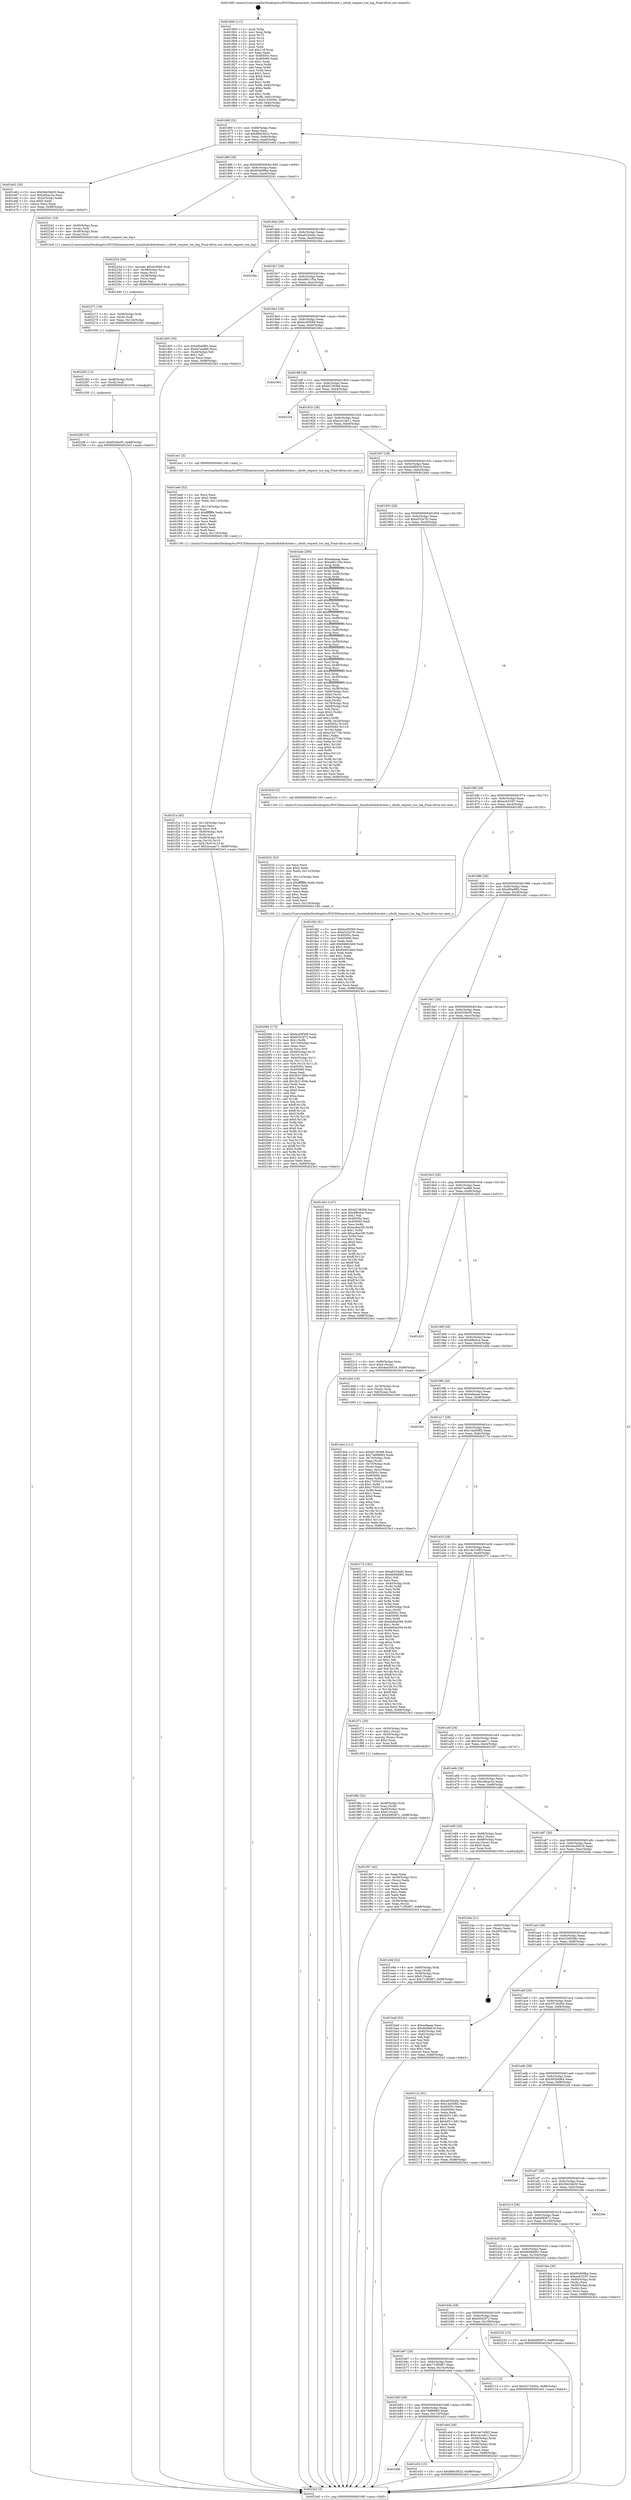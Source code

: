 digraph "0x401800" {
  label = "0x401800 (/mnt/c/Users/mathe/Desktop/tcc/POCII/binaries/extr_linuxfsnfsdnfs4state.c_nfsd4_request_too_big_Final-ollvm.out::main(0))"
  labelloc = "t"
  node[shape=record]

  Entry [label="",width=0.3,height=0.3,shape=circle,fillcolor=black,style=filled]
  "0x40186f" [label="{
     0x40186f [32]\l
     | [instrs]\l
     &nbsp;&nbsp;0x40186f \<+6\>: mov -0x88(%rbp),%eax\l
     &nbsp;&nbsp;0x401875 \<+2\>: mov %eax,%ecx\l
     &nbsp;&nbsp;0x401877 \<+6\>: sub $0x880c5623,%ecx\l
     &nbsp;&nbsp;0x40187d \<+6\>: mov %eax,-0x9c(%rbp)\l
     &nbsp;&nbsp;0x401883 \<+6\>: mov %ecx,-0xa0(%rbp)\l
     &nbsp;&nbsp;0x401889 \<+6\>: je 0000000000401e62 \<main+0x662\>\l
  }"]
  "0x401e62" [label="{
     0x401e62 [30]\l
     | [instrs]\l
     &nbsp;&nbsp;0x401e62 \<+5\>: mov $0x5bb34b50,%eax\l
     &nbsp;&nbsp;0x401e67 \<+5\>: mov $0x2efcec2a,%ecx\l
     &nbsp;&nbsp;0x401e6c \<+3\>: mov -0x2c(%rbp),%edx\l
     &nbsp;&nbsp;0x401e6f \<+3\>: cmp $0x0,%edx\l
     &nbsp;&nbsp;0x401e72 \<+3\>: cmove %ecx,%eax\l
     &nbsp;&nbsp;0x401e75 \<+6\>: mov %eax,-0x88(%rbp)\l
     &nbsp;&nbsp;0x401e7b \<+5\>: jmp 00000000004023e3 \<main+0xbe3\>\l
  }"]
  "0x40188f" [label="{
     0x40188f [28]\l
     | [instrs]\l
     &nbsp;&nbsp;0x40188f \<+5\>: jmp 0000000000401894 \<main+0x94\>\l
     &nbsp;&nbsp;0x401894 \<+6\>: mov -0x9c(%rbp),%eax\l
     &nbsp;&nbsp;0x40189a \<+5\>: sub $0x95409fbe,%eax\l
     &nbsp;&nbsp;0x40189f \<+6\>: mov %eax,-0xa4(%rbp)\l
     &nbsp;&nbsp;0x4018a5 \<+6\>: je 0000000000402241 \<main+0xa41\>\l
  }"]
  Exit [label="",width=0.3,height=0.3,shape=circle,fillcolor=black,style=filled,peripheries=2]
  "0x402241" [label="{
     0x402241 [19]\l
     | [instrs]\l
     &nbsp;&nbsp;0x402241 \<+4\>: mov -0x60(%rbp),%rax\l
     &nbsp;&nbsp;0x402245 \<+3\>: mov (%rax),%rdi\l
     &nbsp;&nbsp;0x402248 \<+4\>: mov -0x48(%rbp),%rax\l
     &nbsp;&nbsp;0x40224c \<+3\>: mov (%rax),%rsi\l
     &nbsp;&nbsp;0x40224f \<+5\>: call 00000000004015e0 \<nfsd4_request_too_big\>\l
     | [calls]\l
     &nbsp;&nbsp;0x4015e0 \{1\} (/mnt/c/Users/mathe/Desktop/tcc/POCII/binaries/extr_linuxfsnfsdnfs4state.c_nfsd4_request_too_big_Final-ollvm.out::nfsd4_request_too_big)\l
  }"]
  "0x4018ab" [label="{
     0x4018ab [28]\l
     | [instrs]\l
     &nbsp;&nbsp;0x4018ab \<+5\>: jmp 00000000004018b0 \<main+0xb0\>\l
     &nbsp;&nbsp;0x4018b0 \<+6\>: mov -0x9c(%rbp),%eax\l
     &nbsp;&nbsp;0x4018b6 \<+5\>: sub $0xa6254a0c,%eax\l
     &nbsp;&nbsp;0x4018bb \<+6\>: mov %eax,-0xa8(%rbp)\l
     &nbsp;&nbsp;0x4018c1 \<+6\>: je 00000000004023be \<main+0xbbe\>\l
  }"]
  "0x40228f" [label="{
     0x40228f [15]\l
     | [instrs]\l
     &nbsp;&nbsp;0x40228f \<+10\>: movl $0xf205bcf5,-0x88(%rbp)\l
     &nbsp;&nbsp;0x402299 \<+5\>: jmp 00000000004023e3 \<main+0xbe3\>\l
  }"]
  "0x4023be" [label="{
     0x4023be\l
  }", style=dashed]
  "0x4018c7" [label="{
     0x4018c7 [28]\l
     | [instrs]\l
     &nbsp;&nbsp;0x4018c7 \<+5\>: jmp 00000000004018cc \<main+0xcc\>\l
     &nbsp;&nbsp;0x4018cc \<+6\>: mov -0x9c(%rbp),%eax\l
     &nbsp;&nbsp;0x4018d2 \<+5\>: sub $0xa9611f5a,%eax\l
     &nbsp;&nbsp;0x4018d7 \<+6\>: mov %eax,-0xac(%rbp)\l
     &nbsp;&nbsp;0x4018dd \<+6\>: je 0000000000401d05 \<main+0x505\>\l
  }"]
  "0x402283" [label="{
     0x402283 [12]\l
     | [instrs]\l
     &nbsp;&nbsp;0x402283 \<+4\>: mov -0x48(%rbp),%rdi\l
     &nbsp;&nbsp;0x402287 \<+3\>: mov (%rdi),%rdi\l
     &nbsp;&nbsp;0x40228a \<+5\>: call 0000000000401030 \<free@plt\>\l
     | [calls]\l
     &nbsp;&nbsp;0x401030 \{1\} (unknown)\l
  }"]
  "0x401d05" [label="{
     0x401d05 [30]\l
     | [instrs]\l
     &nbsp;&nbsp;0x401d05 \<+5\>: mov $0xef0adf83,%eax\l
     &nbsp;&nbsp;0x401d0a \<+5\>: mov $0xfa7ead66,%ecx\l
     &nbsp;&nbsp;0x401d0f \<+3\>: mov -0x2d(%rbp),%dl\l
     &nbsp;&nbsp;0x401d12 \<+3\>: test $0x1,%dl\l
     &nbsp;&nbsp;0x401d15 \<+3\>: cmovne %ecx,%eax\l
     &nbsp;&nbsp;0x401d18 \<+6\>: mov %eax,-0x88(%rbp)\l
     &nbsp;&nbsp;0x401d1e \<+5\>: jmp 00000000004023e3 \<main+0xbe3\>\l
  }"]
  "0x4018e3" [label="{
     0x4018e3 [28]\l
     | [instrs]\l
     &nbsp;&nbsp;0x4018e3 \<+5\>: jmp 00000000004018e8 \<main+0xe8\>\l
     &nbsp;&nbsp;0x4018e8 \<+6\>: mov -0x9c(%rbp),%eax\l
     &nbsp;&nbsp;0x4018ee \<+5\>: sub $0xbcd5f369,%eax\l
     &nbsp;&nbsp;0x4018f3 \<+6\>: mov %eax,-0xb0(%rbp)\l
     &nbsp;&nbsp;0x4018f9 \<+6\>: je 0000000000402364 \<main+0xb64\>\l
  }"]
  "0x402271" [label="{
     0x402271 [18]\l
     | [instrs]\l
     &nbsp;&nbsp;0x402271 \<+4\>: mov -0x60(%rbp),%rdi\l
     &nbsp;&nbsp;0x402275 \<+3\>: mov (%rdi),%rdi\l
     &nbsp;&nbsp;0x402278 \<+6\>: mov %eax,-0x124(%rbp)\l
     &nbsp;&nbsp;0x40227e \<+5\>: call 0000000000401030 \<free@plt\>\l
     | [calls]\l
     &nbsp;&nbsp;0x401030 \{1\} (unknown)\l
  }"]
  "0x402364" [label="{
     0x402364\l
  }", style=dashed]
  "0x4018ff" [label="{
     0x4018ff [28]\l
     | [instrs]\l
     &nbsp;&nbsp;0x4018ff \<+5\>: jmp 0000000000401904 \<main+0x104\>\l
     &nbsp;&nbsp;0x401904 \<+6\>: mov -0x9c(%rbp),%eax\l
     &nbsp;&nbsp;0x40190a \<+5\>: sub $0xbf1383b8,%eax\l
     &nbsp;&nbsp;0x40190f \<+6\>: mov %eax,-0xb4(%rbp)\l
     &nbsp;&nbsp;0x401915 \<+6\>: je 0000000000402334 \<main+0xb34\>\l
  }"]
  "0x402254" [label="{
     0x402254 [29]\l
     | [instrs]\l
     &nbsp;&nbsp;0x402254 \<+10\>: movabs $0x4030b6,%rdi\l
     &nbsp;&nbsp;0x40225e \<+4\>: mov -0x38(%rbp),%rsi\l
     &nbsp;&nbsp;0x402262 \<+2\>: mov %eax,(%rsi)\l
     &nbsp;&nbsp;0x402264 \<+4\>: mov -0x38(%rbp),%rsi\l
     &nbsp;&nbsp;0x402268 \<+2\>: mov (%rsi),%esi\l
     &nbsp;&nbsp;0x40226a \<+2\>: mov $0x0,%al\l
     &nbsp;&nbsp;0x40226c \<+5\>: call 0000000000401040 \<printf@plt\>\l
     | [calls]\l
     &nbsp;&nbsp;0x401040 \{1\} (unknown)\l
  }"]
  "0x402334" [label="{
     0x402334\l
  }", style=dashed]
  "0x40191b" [label="{
     0x40191b [28]\l
     | [instrs]\l
     &nbsp;&nbsp;0x40191b \<+5\>: jmp 0000000000401920 \<main+0x120\>\l
     &nbsp;&nbsp;0x401920 \<+6\>: mov -0x9c(%rbp),%eax\l
     &nbsp;&nbsp;0x401926 \<+5\>: sub $0xcc41e611,%eax\l
     &nbsp;&nbsp;0x40192b \<+6\>: mov %eax,-0xb8(%rbp)\l
     &nbsp;&nbsp;0x401931 \<+6\>: je 0000000000401ee1 \<main+0x6e1\>\l
  }"]
  "0x402066" [label="{
     0x402066 [173]\l
     | [instrs]\l
     &nbsp;&nbsp;0x402066 \<+5\>: mov $0xbcd5f369,%ecx\l
     &nbsp;&nbsp;0x40206b \<+5\>: mov $0x6f343f72,%edx\l
     &nbsp;&nbsp;0x402070 \<+3\>: mov $0x1,%r8b\l
     &nbsp;&nbsp;0x402073 \<+6\>: mov -0x120(%rbp),%esi\l
     &nbsp;&nbsp;0x402079 \<+3\>: imul %eax,%esi\l
     &nbsp;&nbsp;0x40207c \<+3\>: movslq %esi,%r9\l
     &nbsp;&nbsp;0x40207f \<+4\>: mov -0x48(%rbp),%r10\l
     &nbsp;&nbsp;0x402083 \<+3\>: mov (%r10),%r10\l
     &nbsp;&nbsp;0x402086 \<+4\>: mov -0x40(%rbp),%r11\l
     &nbsp;&nbsp;0x40208a \<+3\>: movslq (%r11),%r11\l
     &nbsp;&nbsp;0x40208d \<+4\>: mov %r9,(%r10,%r11,8)\l
     &nbsp;&nbsp;0x402091 \<+7\>: mov 0x40505c,%eax\l
     &nbsp;&nbsp;0x402098 \<+7\>: mov 0x405060,%esi\l
     &nbsp;&nbsp;0x40209f \<+2\>: mov %eax,%edi\l
     &nbsp;&nbsp;0x4020a1 \<+6\>: sub $0x3b312b0e,%edi\l
     &nbsp;&nbsp;0x4020a7 \<+3\>: sub $0x1,%edi\l
     &nbsp;&nbsp;0x4020aa \<+6\>: add $0x3b312b0e,%edi\l
     &nbsp;&nbsp;0x4020b0 \<+3\>: imul %edi,%eax\l
     &nbsp;&nbsp;0x4020b3 \<+3\>: and $0x1,%eax\l
     &nbsp;&nbsp;0x4020b6 \<+3\>: cmp $0x0,%eax\l
     &nbsp;&nbsp;0x4020b9 \<+3\>: sete %bl\l
     &nbsp;&nbsp;0x4020bc \<+3\>: cmp $0xa,%esi\l
     &nbsp;&nbsp;0x4020bf \<+4\>: setl %r14b\l
     &nbsp;&nbsp;0x4020c3 \<+3\>: mov %bl,%r15b\l
     &nbsp;&nbsp;0x4020c6 \<+4\>: xor $0xff,%r15b\l
     &nbsp;&nbsp;0x4020ca \<+3\>: mov %r14b,%r12b\l
     &nbsp;&nbsp;0x4020cd \<+4\>: xor $0xff,%r12b\l
     &nbsp;&nbsp;0x4020d1 \<+4\>: xor $0x0,%r8b\l
     &nbsp;&nbsp;0x4020d5 \<+3\>: mov %r15b,%r13b\l
     &nbsp;&nbsp;0x4020d8 \<+4\>: and $0x0,%r13b\l
     &nbsp;&nbsp;0x4020dc \<+3\>: and %r8b,%bl\l
     &nbsp;&nbsp;0x4020df \<+3\>: mov %r12b,%al\l
     &nbsp;&nbsp;0x4020e2 \<+2\>: and $0x0,%al\l
     &nbsp;&nbsp;0x4020e4 \<+3\>: and %r8b,%r14b\l
     &nbsp;&nbsp;0x4020e7 \<+3\>: or %bl,%r13b\l
     &nbsp;&nbsp;0x4020ea \<+3\>: or %r14b,%al\l
     &nbsp;&nbsp;0x4020ed \<+3\>: xor %al,%r13b\l
     &nbsp;&nbsp;0x4020f0 \<+3\>: or %r12b,%r15b\l
     &nbsp;&nbsp;0x4020f3 \<+4\>: xor $0xff,%r15b\l
     &nbsp;&nbsp;0x4020f7 \<+4\>: or $0x0,%r8b\l
     &nbsp;&nbsp;0x4020fb \<+3\>: and %r8b,%r15b\l
     &nbsp;&nbsp;0x4020fe \<+3\>: or %r15b,%r13b\l
     &nbsp;&nbsp;0x402101 \<+4\>: test $0x1,%r13b\l
     &nbsp;&nbsp;0x402105 \<+3\>: cmovne %edx,%ecx\l
     &nbsp;&nbsp;0x402108 \<+6\>: mov %ecx,-0x88(%rbp)\l
     &nbsp;&nbsp;0x40210e \<+5\>: jmp 00000000004023e3 \<main+0xbe3\>\l
  }"]
  "0x401ee1" [label="{
     0x401ee1 [5]\l
     | [instrs]\l
     &nbsp;&nbsp;0x401ee1 \<+5\>: call 0000000000401160 \<next_i\>\l
     | [calls]\l
     &nbsp;&nbsp;0x401160 \{1\} (/mnt/c/Users/mathe/Desktop/tcc/POCII/binaries/extr_linuxfsnfsdnfs4state.c_nfsd4_request_too_big_Final-ollvm.out::next_i)\l
  }"]
  "0x401937" [label="{
     0x401937 [28]\l
     | [instrs]\l
     &nbsp;&nbsp;0x401937 \<+5\>: jmp 000000000040193c \<main+0x13c\>\l
     &nbsp;&nbsp;0x40193c \<+6\>: mov -0x9c(%rbp),%eax\l
     &nbsp;&nbsp;0x401942 \<+5\>: sub $0xdd4fb619,%eax\l
     &nbsp;&nbsp;0x401947 \<+6\>: mov %eax,-0xbc(%rbp)\l
     &nbsp;&nbsp;0x40194d \<+6\>: je 0000000000401bde \<main+0x3de\>\l
  }"]
  "0x402032" [label="{
     0x402032 [52]\l
     | [instrs]\l
     &nbsp;&nbsp;0x402032 \<+2\>: xor %ecx,%ecx\l
     &nbsp;&nbsp;0x402034 \<+5\>: mov $0x2,%edx\l
     &nbsp;&nbsp;0x402039 \<+6\>: mov %edx,-0x11c(%rbp)\l
     &nbsp;&nbsp;0x40203f \<+1\>: cltd\l
     &nbsp;&nbsp;0x402040 \<+6\>: mov -0x11c(%rbp),%esi\l
     &nbsp;&nbsp;0x402046 \<+2\>: idiv %esi\l
     &nbsp;&nbsp;0x402048 \<+6\>: imul $0xfffffffe,%edx,%edx\l
     &nbsp;&nbsp;0x40204e \<+2\>: mov %ecx,%edi\l
     &nbsp;&nbsp;0x402050 \<+2\>: sub %edx,%edi\l
     &nbsp;&nbsp;0x402052 \<+2\>: mov %ecx,%edx\l
     &nbsp;&nbsp;0x402054 \<+3\>: sub $0x1,%edx\l
     &nbsp;&nbsp;0x402057 \<+2\>: add %edx,%edi\l
     &nbsp;&nbsp;0x402059 \<+2\>: sub %edi,%ecx\l
     &nbsp;&nbsp;0x40205b \<+6\>: mov %ecx,-0x120(%rbp)\l
     &nbsp;&nbsp;0x402061 \<+5\>: call 0000000000401160 \<next_i\>\l
     | [calls]\l
     &nbsp;&nbsp;0x401160 \{1\} (/mnt/c/Users/mathe/Desktop/tcc/POCII/binaries/extr_linuxfsnfsdnfs4state.c_nfsd4_request_too_big_Final-ollvm.out::next_i)\l
  }"]
  "0x401bde" [label="{
     0x401bde [295]\l
     | [instrs]\l
     &nbsp;&nbsp;0x401bde \<+5\>: mov $0xeefaaae,%eax\l
     &nbsp;&nbsp;0x401be3 \<+5\>: mov $0xa9611f5a,%ecx\l
     &nbsp;&nbsp;0x401be8 \<+3\>: mov %rsp,%rdx\l
     &nbsp;&nbsp;0x401beb \<+4\>: add $0xfffffffffffffff0,%rdx\l
     &nbsp;&nbsp;0x401bef \<+3\>: mov %rdx,%rsp\l
     &nbsp;&nbsp;0x401bf2 \<+4\>: mov %rdx,-0x80(%rbp)\l
     &nbsp;&nbsp;0x401bf6 \<+3\>: mov %rsp,%rdx\l
     &nbsp;&nbsp;0x401bf9 \<+4\>: add $0xfffffffffffffff0,%rdx\l
     &nbsp;&nbsp;0x401bfd \<+3\>: mov %rdx,%rsp\l
     &nbsp;&nbsp;0x401c00 \<+3\>: mov %rsp,%rsi\l
     &nbsp;&nbsp;0x401c03 \<+4\>: add $0xfffffffffffffff0,%rsi\l
     &nbsp;&nbsp;0x401c07 \<+3\>: mov %rsi,%rsp\l
     &nbsp;&nbsp;0x401c0a \<+4\>: mov %rsi,-0x78(%rbp)\l
     &nbsp;&nbsp;0x401c0e \<+3\>: mov %rsp,%rsi\l
     &nbsp;&nbsp;0x401c11 \<+4\>: add $0xfffffffffffffff0,%rsi\l
     &nbsp;&nbsp;0x401c15 \<+3\>: mov %rsi,%rsp\l
     &nbsp;&nbsp;0x401c18 \<+4\>: mov %rsi,-0x70(%rbp)\l
     &nbsp;&nbsp;0x401c1c \<+3\>: mov %rsp,%rsi\l
     &nbsp;&nbsp;0x401c1f \<+4\>: add $0xfffffffffffffff0,%rsi\l
     &nbsp;&nbsp;0x401c23 \<+3\>: mov %rsi,%rsp\l
     &nbsp;&nbsp;0x401c26 \<+4\>: mov %rsi,-0x68(%rbp)\l
     &nbsp;&nbsp;0x401c2a \<+3\>: mov %rsp,%rsi\l
     &nbsp;&nbsp;0x401c2d \<+4\>: add $0xfffffffffffffff0,%rsi\l
     &nbsp;&nbsp;0x401c31 \<+3\>: mov %rsi,%rsp\l
     &nbsp;&nbsp;0x401c34 \<+4\>: mov %rsi,-0x60(%rbp)\l
     &nbsp;&nbsp;0x401c38 \<+3\>: mov %rsp,%rsi\l
     &nbsp;&nbsp;0x401c3b \<+4\>: add $0xfffffffffffffff0,%rsi\l
     &nbsp;&nbsp;0x401c3f \<+3\>: mov %rsi,%rsp\l
     &nbsp;&nbsp;0x401c42 \<+4\>: mov %rsi,-0x58(%rbp)\l
     &nbsp;&nbsp;0x401c46 \<+3\>: mov %rsp,%rsi\l
     &nbsp;&nbsp;0x401c49 \<+4\>: add $0xfffffffffffffff0,%rsi\l
     &nbsp;&nbsp;0x401c4d \<+3\>: mov %rsi,%rsp\l
     &nbsp;&nbsp;0x401c50 \<+4\>: mov %rsi,-0x50(%rbp)\l
     &nbsp;&nbsp;0x401c54 \<+3\>: mov %rsp,%rsi\l
     &nbsp;&nbsp;0x401c57 \<+4\>: add $0xfffffffffffffff0,%rsi\l
     &nbsp;&nbsp;0x401c5b \<+3\>: mov %rsi,%rsp\l
     &nbsp;&nbsp;0x401c5e \<+4\>: mov %rsi,-0x48(%rbp)\l
     &nbsp;&nbsp;0x401c62 \<+3\>: mov %rsp,%rsi\l
     &nbsp;&nbsp;0x401c65 \<+4\>: add $0xfffffffffffffff0,%rsi\l
     &nbsp;&nbsp;0x401c69 \<+3\>: mov %rsi,%rsp\l
     &nbsp;&nbsp;0x401c6c \<+4\>: mov %rsi,-0x40(%rbp)\l
     &nbsp;&nbsp;0x401c70 \<+3\>: mov %rsp,%rsi\l
     &nbsp;&nbsp;0x401c73 \<+4\>: add $0xfffffffffffffff0,%rsi\l
     &nbsp;&nbsp;0x401c77 \<+3\>: mov %rsi,%rsp\l
     &nbsp;&nbsp;0x401c7a \<+4\>: mov %rsi,-0x38(%rbp)\l
     &nbsp;&nbsp;0x401c7e \<+4\>: mov -0x80(%rbp),%rsi\l
     &nbsp;&nbsp;0x401c82 \<+6\>: movl $0x0,(%rsi)\l
     &nbsp;&nbsp;0x401c88 \<+6\>: mov -0x8c(%rbp),%edi\l
     &nbsp;&nbsp;0x401c8e \<+2\>: mov %edi,(%rdx)\l
     &nbsp;&nbsp;0x401c90 \<+4\>: mov -0x78(%rbp),%rsi\l
     &nbsp;&nbsp;0x401c94 \<+7\>: mov -0x98(%rbp),%r8\l
     &nbsp;&nbsp;0x401c9b \<+3\>: mov %r8,(%rsi)\l
     &nbsp;&nbsp;0x401c9e \<+3\>: cmpl $0x2,(%rdx)\l
     &nbsp;&nbsp;0x401ca1 \<+4\>: setne %r9b\l
     &nbsp;&nbsp;0x401ca5 \<+4\>: and $0x1,%r9b\l
     &nbsp;&nbsp;0x401ca9 \<+4\>: mov %r9b,-0x2d(%rbp)\l
     &nbsp;&nbsp;0x401cad \<+8\>: mov 0x40505c,%r10d\l
     &nbsp;&nbsp;0x401cb5 \<+8\>: mov 0x405060,%r11d\l
     &nbsp;&nbsp;0x401cbd \<+3\>: mov %r10d,%ebx\l
     &nbsp;&nbsp;0x401cc0 \<+6\>: sub $0xa1b2770b,%ebx\l
     &nbsp;&nbsp;0x401cc6 \<+3\>: sub $0x1,%ebx\l
     &nbsp;&nbsp;0x401cc9 \<+6\>: add $0xa1b2770b,%ebx\l
     &nbsp;&nbsp;0x401ccf \<+4\>: imul %ebx,%r10d\l
     &nbsp;&nbsp;0x401cd3 \<+4\>: and $0x1,%r10d\l
     &nbsp;&nbsp;0x401cd7 \<+4\>: cmp $0x0,%r10d\l
     &nbsp;&nbsp;0x401cdb \<+4\>: sete %r9b\l
     &nbsp;&nbsp;0x401cdf \<+4\>: cmp $0xa,%r11d\l
     &nbsp;&nbsp;0x401ce3 \<+4\>: setl %r14b\l
     &nbsp;&nbsp;0x401ce7 \<+3\>: mov %r9b,%r15b\l
     &nbsp;&nbsp;0x401cea \<+3\>: and %r14b,%r15b\l
     &nbsp;&nbsp;0x401ced \<+3\>: xor %r14b,%r9b\l
     &nbsp;&nbsp;0x401cf0 \<+3\>: or %r9b,%r15b\l
     &nbsp;&nbsp;0x401cf3 \<+4\>: test $0x1,%r15b\l
     &nbsp;&nbsp;0x401cf7 \<+3\>: cmovne %ecx,%eax\l
     &nbsp;&nbsp;0x401cfa \<+6\>: mov %eax,-0x88(%rbp)\l
     &nbsp;&nbsp;0x401d00 \<+5\>: jmp 00000000004023e3 \<main+0xbe3\>\l
  }"]
  "0x401953" [label="{
     0x401953 [28]\l
     | [instrs]\l
     &nbsp;&nbsp;0x401953 \<+5\>: jmp 0000000000401958 \<main+0x158\>\l
     &nbsp;&nbsp;0x401958 \<+6\>: mov -0x9c(%rbp),%eax\l
     &nbsp;&nbsp;0x40195e \<+5\>: sub $0xe532e7fc,%eax\l
     &nbsp;&nbsp;0x401963 \<+6\>: mov %eax,-0xc0(%rbp)\l
     &nbsp;&nbsp;0x401969 \<+6\>: je 000000000040202d \<main+0x82d\>\l
  }"]
  "0x401f8e" [label="{
     0x401f8e [32]\l
     | [instrs]\l
     &nbsp;&nbsp;0x401f8e \<+4\>: mov -0x48(%rbp),%rdi\l
     &nbsp;&nbsp;0x401f92 \<+3\>: mov %rax,(%rdi)\l
     &nbsp;&nbsp;0x401f95 \<+4\>: mov -0x40(%rbp),%rax\l
     &nbsp;&nbsp;0x401f99 \<+6\>: movl $0x0,(%rax)\l
     &nbsp;&nbsp;0x401f9f \<+10\>: movl $0x648f367c,-0x88(%rbp)\l
     &nbsp;&nbsp;0x401fa9 \<+5\>: jmp 00000000004023e3 \<main+0xbe3\>\l
  }"]
  "0x40202d" [label="{
     0x40202d [5]\l
     | [instrs]\l
     &nbsp;&nbsp;0x40202d \<+5\>: call 0000000000401160 \<next_i\>\l
     | [calls]\l
     &nbsp;&nbsp;0x401160 \{1\} (/mnt/c/Users/mathe/Desktop/tcc/POCII/binaries/extr_linuxfsnfsdnfs4state.c_nfsd4_request_too_big_Final-ollvm.out::next_i)\l
  }"]
  "0x40196f" [label="{
     0x40196f [28]\l
     | [instrs]\l
     &nbsp;&nbsp;0x40196f \<+5\>: jmp 0000000000401974 \<main+0x174\>\l
     &nbsp;&nbsp;0x401974 \<+6\>: mov -0x9c(%rbp),%eax\l
     &nbsp;&nbsp;0x40197a \<+5\>: sub $0xec6333f7,%eax\l
     &nbsp;&nbsp;0x40197f \<+6\>: mov %eax,-0xc4(%rbp)\l
     &nbsp;&nbsp;0x401985 \<+6\>: je 0000000000401fd2 \<main+0x7d2\>\l
  }"]
  "0x401f1a" [label="{
     0x401f1a [45]\l
     | [instrs]\l
     &nbsp;&nbsp;0x401f1a \<+6\>: mov -0x118(%rbp),%ecx\l
     &nbsp;&nbsp;0x401f20 \<+3\>: imul %eax,%ecx\l
     &nbsp;&nbsp;0x401f23 \<+3\>: movslq %ecx,%r8\l
     &nbsp;&nbsp;0x401f26 \<+4\>: mov -0x60(%rbp),%r9\l
     &nbsp;&nbsp;0x401f2a \<+3\>: mov (%r9),%r9\l
     &nbsp;&nbsp;0x401f2d \<+4\>: mov -0x58(%rbp),%r10\l
     &nbsp;&nbsp;0x401f31 \<+3\>: movslq (%r10),%r10\l
     &nbsp;&nbsp;0x401f34 \<+4\>: mov %r8,(%r9,%r10,8)\l
     &nbsp;&nbsp;0x401f38 \<+10\>: movl $0x2ecaae71,-0x88(%rbp)\l
     &nbsp;&nbsp;0x401f42 \<+5\>: jmp 00000000004023e3 \<main+0xbe3\>\l
  }"]
  "0x401fd2" [label="{
     0x401fd2 [91]\l
     | [instrs]\l
     &nbsp;&nbsp;0x401fd2 \<+5\>: mov $0xbcd5f369,%eax\l
     &nbsp;&nbsp;0x401fd7 \<+5\>: mov $0xe532e7fc,%ecx\l
     &nbsp;&nbsp;0x401fdc \<+7\>: mov 0x40505c,%edx\l
     &nbsp;&nbsp;0x401fe3 \<+7\>: mov 0x405060,%esi\l
     &nbsp;&nbsp;0x401fea \<+2\>: mov %edx,%edi\l
     &nbsp;&nbsp;0x401fec \<+6\>: add $0x849d1bb9,%edi\l
     &nbsp;&nbsp;0x401ff2 \<+3\>: sub $0x1,%edi\l
     &nbsp;&nbsp;0x401ff5 \<+6\>: sub $0x849d1bb9,%edi\l
     &nbsp;&nbsp;0x401ffb \<+3\>: imul %edi,%edx\l
     &nbsp;&nbsp;0x401ffe \<+3\>: and $0x1,%edx\l
     &nbsp;&nbsp;0x402001 \<+3\>: cmp $0x0,%edx\l
     &nbsp;&nbsp;0x402004 \<+4\>: sete %r8b\l
     &nbsp;&nbsp;0x402008 \<+3\>: cmp $0xa,%esi\l
     &nbsp;&nbsp;0x40200b \<+4\>: setl %r9b\l
     &nbsp;&nbsp;0x40200f \<+3\>: mov %r8b,%r10b\l
     &nbsp;&nbsp;0x402012 \<+3\>: and %r9b,%r10b\l
     &nbsp;&nbsp;0x402015 \<+3\>: xor %r9b,%r8b\l
     &nbsp;&nbsp;0x402018 \<+3\>: or %r8b,%r10b\l
     &nbsp;&nbsp;0x40201b \<+4\>: test $0x1,%r10b\l
     &nbsp;&nbsp;0x40201f \<+3\>: cmovne %ecx,%eax\l
     &nbsp;&nbsp;0x402022 \<+6\>: mov %eax,-0x88(%rbp)\l
     &nbsp;&nbsp;0x402028 \<+5\>: jmp 00000000004023e3 \<main+0xbe3\>\l
  }"]
  "0x40198b" [label="{
     0x40198b [28]\l
     | [instrs]\l
     &nbsp;&nbsp;0x40198b \<+5\>: jmp 0000000000401990 \<main+0x190\>\l
     &nbsp;&nbsp;0x401990 \<+6\>: mov -0x9c(%rbp),%eax\l
     &nbsp;&nbsp;0x401996 \<+5\>: sub $0xef0adf83,%eax\l
     &nbsp;&nbsp;0x40199b \<+6\>: mov %eax,-0xc8(%rbp)\l
     &nbsp;&nbsp;0x4019a1 \<+6\>: je 0000000000401d41 \<main+0x541\>\l
  }"]
  "0x401ee6" [label="{
     0x401ee6 [52]\l
     | [instrs]\l
     &nbsp;&nbsp;0x401ee6 \<+2\>: xor %ecx,%ecx\l
     &nbsp;&nbsp;0x401ee8 \<+5\>: mov $0x2,%edx\l
     &nbsp;&nbsp;0x401eed \<+6\>: mov %edx,-0x114(%rbp)\l
     &nbsp;&nbsp;0x401ef3 \<+1\>: cltd\l
     &nbsp;&nbsp;0x401ef4 \<+6\>: mov -0x114(%rbp),%esi\l
     &nbsp;&nbsp;0x401efa \<+2\>: idiv %esi\l
     &nbsp;&nbsp;0x401efc \<+6\>: imul $0xfffffffe,%edx,%edx\l
     &nbsp;&nbsp;0x401f02 \<+2\>: mov %ecx,%edi\l
     &nbsp;&nbsp;0x401f04 \<+2\>: sub %edx,%edi\l
     &nbsp;&nbsp;0x401f06 \<+2\>: mov %ecx,%edx\l
     &nbsp;&nbsp;0x401f08 \<+3\>: sub $0x1,%edx\l
     &nbsp;&nbsp;0x401f0b \<+2\>: add %edx,%edi\l
     &nbsp;&nbsp;0x401f0d \<+2\>: sub %edi,%ecx\l
     &nbsp;&nbsp;0x401f0f \<+6\>: mov %ecx,-0x118(%rbp)\l
     &nbsp;&nbsp;0x401f15 \<+5\>: call 0000000000401160 \<next_i\>\l
     | [calls]\l
     &nbsp;&nbsp;0x401160 \{1\} (/mnt/c/Users/mathe/Desktop/tcc/POCII/binaries/extr_linuxfsnfsdnfs4state.c_nfsd4_request_too_big_Final-ollvm.out::next_i)\l
  }"]
  "0x401d41" [label="{
     0x401d41 [147]\l
     | [instrs]\l
     &nbsp;&nbsp;0x401d41 \<+5\>: mov $0xbf1383b8,%eax\l
     &nbsp;&nbsp;0x401d46 \<+5\>: mov $0x4f8c6ce,%ecx\l
     &nbsp;&nbsp;0x401d4b \<+2\>: mov $0x1,%dl\l
     &nbsp;&nbsp;0x401d4d \<+7\>: mov 0x40505c,%esi\l
     &nbsp;&nbsp;0x401d54 \<+7\>: mov 0x405060,%edi\l
     &nbsp;&nbsp;0x401d5b \<+3\>: mov %esi,%r8d\l
     &nbsp;&nbsp;0x401d5e \<+7\>: sub $0xac8ae2f0,%r8d\l
     &nbsp;&nbsp;0x401d65 \<+4\>: sub $0x1,%r8d\l
     &nbsp;&nbsp;0x401d69 \<+7\>: add $0xac8ae2f0,%r8d\l
     &nbsp;&nbsp;0x401d70 \<+4\>: imul %r8d,%esi\l
     &nbsp;&nbsp;0x401d74 \<+3\>: and $0x1,%esi\l
     &nbsp;&nbsp;0x401d77 \<+3\>: cmp $0x0,%esi\l
     &nbsp;&nbsp;0x401d7a \<+4\>: sete %r9b\l
     &nbsp;&nbsp;0x401d7e \<+3\>: cmp $0xa,%edi\l
     &nbsp;&nbsp;0x401d81 \<+4\>: setl %r10b\l
     &nbsp;&nbsp;0x401d85 \<+3\>: mov %r9b,%r11b\l
     &nbsp;&nbsp;0x401d88 \<+4\>: xor $0xff,%r11b\l
     &nbsp;&nbsp;0x401d8c \<+3\>: mov %r10b,%bl\l
     &nbsp;&nbsp;0x401d8f \<+3\>: xor $0xff,%bl\l
     &nbsp;&nbsp;0x401d92 \<+3\>: xor $0x1,%dl\l
     &nbsp;&nbsp;0x401d95 \<+3\>: mov %r11b,%r14b\l
     &nbsp;&nbsp;0x401d98 \<+4\>: and $0xff,%r14b\l
     &nbsp;&nbsp;0x401d9c \<+3\>: and %dl,%r9b\l
     &nbsp;&nbsp;0x401d9f \<+3\>: mov %bl,%r15b\l
     &nbsp;&nbsp;0x401da2 \<+4\>: and $0xff,%r15b\l
     &nbsp;&nbsp;0x401da6 \<+3\>: and %dl,%r10b\l
     &nbsp;&nbsp;0x401da9 \<+3\>: or %r9b,%r14b\l
     &nbsp;&nbsp;0x401dac \<+3\>: or %r10b,%r15b\l
     &nbsp;&nbsp;0x401daf \<+3\>: xor %r15b,%r14b\l
     &nbsp;&nbsp;0x401db2 \<+3\>: or %bl,%r11b\l
     &nbsp;&nbsp;0x401db5 \<+4\>: xor $0xff,%r11b\l
     &nbsp;&nbsp;0x401db9 \<+3\>: or $0x1,%dl\l
     &nbsp;&nbsp;0x401dbc \<+3\>: and %dl,%r11b\l
     &nbsp;&nbsp;0x401dbf \<+3\>: or %r11b,%r14b\l
     &nbsp;&nbsp;0x401dc2 \<+4\>: test $0x1,%r14b\l
     &nbsp;&nbsp;0x401dc6 \<+3\>: cmovne %ecx,%eax\l
     &nbsp;&nbsp;0x401dc9 \<+6\>: mov %eax,-0x88(%rbp)\l
     &nbsp;&nbsp;0x401dcf \<+5\>: jmp 00000000004023e3 \<main+0xbe3\>\l
  }"]
  "0x4019a7" [label="{
     0x4019a7 [28]\l
     | [instrs]\l
     &nbsp;&nbsp;0x4019a7 \<+5\>: jmp 00000000004019ac \<main+0x1ac\>\l
     &nbsp;&nbsp;0x4019ac \<+6\>: mov -0x9c(%rbp),%eax\l
     &nbsp;&nbsp;0x4019b2 \<+5\>: sub $0xf205bcf5,%eax\l
     &nbsp;&nbsp;0x4019b7 \<+6\>: mov %eax,-0xcc(%rbp)\l
     &nbsp;&nbsp;0x4019bd \<+6\>: je 00000000004022c1 \<main+0xac1\>\l
  }"]
  "0x401e9d" [label="{
     0x401e9d [32]\l
     | [instrs]\l
     &nbsp;&nbsp;0x401e9d \<+4\>: mov -0x60(%rbp),%rdi\l
     &nbsp;&nbsp;0x401ea1 \<+3\>: mov %rax,(%rdi)\l
     &nbsp;&nbsp;0x401ea4 \<+4\>: mov -0x58(%rbp),%rax\l
     &nbsp;&nbsp;0x401ea8 \<+6\>: movl $0x0,(%rax)\l
     &nbsp;&nbsp;0x401eae \<+10\>: movl $0x713f5d87,-0x88(%rbp)\l
     &nbsp;&nbsp;0x401eb8 \<+5\>: jmp 00000000004023e3 \<main+0xbe3\>\l
  }"]
  "0x4022c1" [label="{
     0x4022c1 [25]\l
     | [instrs]\l
     &nbsp;&nbsp;0x4022c1 \<+4\>: mov -0x80(%rbp),%rax\l
     &nbsp;&nbsp;0x4022c5 \<+6\>: movl $0x0,(%rax)\l
     &nbsp;&nbsp;0x4022cb \<+10\>: movl $0x4ea50516,-0x88(%rbp)\l
     &nbsp;&nbsp;0x4022d5 \<+5\>: jmp 00000000004023e3 \<main+0xbe3\>\l
  }"]
  "0x4019c3" [label="{
     0x4019c3 [28]\l
     | [instrs]\l
     &nbsp;&nbsp;0x4019c3 \<+5\>: jmp 00000000004019c8 \<main+0x1c8\>\l
     &nbsp;&nbsp;0x4019c8 \<+6\>: mov -0x9c(%rbp),%eax\l
     &nbsp;&nbsp;0x4019ce \<+5\>: sub $0xfa7ead66,%eax\l
     &nbsp;&nbsp;0x4019d3 \<+6\>: mov %eax,-0xd0(%rbp)\l
     &nbsp;&nbsp;0x4019d9 \<+6\>: je 0000000000401d23 \<main+0x523\>\l
  }"]
  "0x401b9f" [label="{
     0x401b9f\l
  }", style=dashed]
  "0x401d23" [label="{
     0x401d23\l
  }", style=dashed]
  "0x4019df" [label="{
     0x4019df [28]\l
     | [instrs]\l
     &nbsp;&nbsp;0x4019df \<+5\>: jmp 00000000004019e4 \<main+0x1e4\>\l
     &nbsp;&nbsp;0x4019e4 \<+6\>: mov -0x9c(%rbp),%eax\l
     &nbsp;&nbsp;0x4019ea \<+5\>: sub $0x4f8c6ce,%eax\l
     &nbsp;&nbsp;0x4019ef \<+6\>: mov %eax,-0xd4(%rbp)\l
     &nbsp;&nbsp;0x4019f5 \<+6\>: je 0000000000401dd4 \<main+0x5d4\>\l
  }"]
  "0x401e53" [label="{
     0x401e53 [15]\l
     | [instrs]\l
     &nbsp;&nbsp;0x401e53 \<+10\>: movl $0x880c5623,-0x88(%rbp)\l
     &nbsp;&nbsp;0x401e5d \<+5\>: jmp 00000000004023e3 \<main+0xbe3\>\l
  }"]
  "0x401dd4" [label="{
     0x401dd4 [16]\l
     | [instrs]\l
     &nbsp;&nbsp;0x401dd4 \<+4\>: mov -0x78(%rbp),%rax\l
     &nbsp;&nbsp;0x401dd8 \<+3\>: mov (%rax),%rax\l
     &nbsp;&nbsp;0x401ddb \<+4\>: mov 0x8(%rax),%rdi\l
     &nbsp;&nbsp;0x401ddf \<+5\>: call 0000000000401060 \<atoi@plt\>\l
     | [calls]\l
     &nbsp;&nbsp;0x401060 \{1\} (unknown)\l
  }"]
  "0x4019fb" [label="{
     0x4019fb [28]\l
     | [instrs]\l
     &nbsp;&nbsp;0x4019fb \<+5\>: jmp 0000000000401a00 \<main+0x200\>\l
     &nbsp;&nbsp;0x401a00 \<+6\>: mov -0x9c(%rbp),%eax\l
     &nbsp;&nbsp;0x401a06 \<+5\>: sub $0xeefaaae,%eax\l
     &nbsp;&nbsp;0x401a0b \<+6\>: mov %eax,-0xd8(%rbp)\l
     &nbsp;&nbsp;0x401a11 \<+6\>: je 00000000004022ef \<main+0xaef\>\l
  }"]
  "0x401b83" [label="{
     0x401b83 [28]\l
     | [instrs]\l
     &nbsp;&nbsp;0x401b83 \<+5\>: jmp 0000000000401b88 \<main+0x388\>\l
     &nbsp;&nbsp;0x401b88 \<+6\>: mov -0x9c(%rbp),%eax\l
     &nbsp;&nbsp;0x401b8e \<+5\>: sub $0x74d98683,%eax\l
     &nbsp;&nbsp;0x401b93 \<+6\>: mov %eax,-0x110(%rbp)\l
     &nbsp;&nbsp;0x401b99 \<+6\>: je 0000000000401e53 \<main+0x653\>\l
  }"]
  "0x4022ef" [label="{
     0x4022ef\l
  }", style=dashed]
  "0x401a17" [label="{
     0x401a17 [28]\l
     | [instrs]\l
     &nbsp;&nbsp;0x401a17 \<+5\>: jmp 0000000000401a1c \<main+0x21c\>\l
     &nbsp;&nbsp;0x401a1c \<+6\>: mov -0x9c(%rbp),%eax\l
     &nbsp;&nbsp;0x401a22 \<+5\>: sub $0x14a059f2,%eax\l
     &nbsp;&nbsp;0x401a27 \<+6\>: mov %eax,-0xdc(%rbp)\l
     &nbsp;&nbsp;0x401a2d \<+6\>: je 000000000040217d \<main+0x97d\>\l
  }"]
  "0x401ebd" [label="{
     0x401ebd [36]\l
     | [instrs]\l
     &nbsp;&nbsp;0x401ebd \<+5\>: mov $0x14e7c083,%eax\l
     &nbsp;&nbsp;0x401ec2 \<+5\>: mov $0xcc41e611,%ecx\l
     &nbsp;&nbsp;0x401ec7 \<+4\>: mov -0x58(%rbp),%rdx\l
     &nbsp;&nbsp;0x401ecb \<+2\>: mov (%rdx),%esi\l
     &nbsp;&nbsp;0x401ecd \<+4\>: mov -0x68(%rbp),%rdx\l
     &nbsp;&nbsp;0x401ed1 \<+2\>: cmp (%rdx),%esi\l
     &nbsp;&nbsp;0x401ed3 \<+3\>: cmovl %ecx,%eax\l
     &nbsp;&nbsp;0x401ed6 \<+6\>: mov %eax,-0x88(%rbp)\l
     &nbsp;&nbsp;0x401edc \<+5\>: jmp 00000000004023e3 \<main+0xbe3\>\l
  }"]
  "0x40217d" [label="{
     0x40217d [181]\l
     | [instrs]\l
     &nbsp;&nbsp;0x40217d \<+5\>: mov $0xa6254a0c,%eax\l
     &nbsp;&nbsp;0x402182 \<+5\>: mov $0x6b948d91,%ecx\l
     &nbsp;&nbsp;0x402187 \<+2\>: mov $0x1,%dl\l
     &nbsp;&nbsp;0x402189 \<+2\>: xor %esi,%esi\l
     &nbsp;&nbsp;0x40218b \<+4\>: mov -0x40(%rbp),%rdi\l
     &nbsp;&nbsp;0x40218f \<+3\>: mov (%rdi),%r8d\l
     &nbsp;&nbsp;0x402192 \<+3\>: mov %esi,%r9d\l
     &nbsp;&nbsp;0x402195 \<+3\>: sub %r8d,%r9d\l
     &nbsp;&nbsp;0x402198 \<+3\>: mov %esi,%r8d\l
     &nbsp;&nbsp;0x40219b \<+4\>: sub $0x1,%r8d\l
     &nbsp;&nbsp;0x40219f \<+3\>: add %r8d,%r9d\l
     &nbsp;&nbsp;0x4021a2 \<+3\>: sub %r9d,%esi\l
     &nbsp;&nbsp;0x4021a5 \<+4\>: mov -0x40(%rbp),%rdi\l
     &nbsp;&nbsp;0x4021a9 \<+2\>: mov %esi,(%rdi)\l
     &nbsp;&nbsp;0x4021ab \<+7\>: mov 0x40505c,%esi\l
     &nbsp;&nbsp;0x4021b2 \<+8\>: mov 0x405060,%r8d\l
     &nbsp;&nbsp;0x4021ba \<+3\>: mov %esi,%r9d\l
     &nbsp;&nbsp;0x4021bd \<+7\>: add $0xde6da594,%r9d\l
     &nbsp;&nbsp;0x4021c4 \<+4\>: sub $0x1,%r9d\l
     &nbsp;&nbsp;0x4021c8 \<+7\>: sub $0xde6da594,%r9d\l
     &nbsp;&nbsp;0x4021cf \<+4\>: imul %r9d,%esi\l
     &nbsp;&nbsp;0x4021d3 \<+3\>: and $0x1,%esi\l
     &nbsp;&nbsp;0x4021d6 \<+3\>: cmp $0x0,%esi\l
     &nbsp;&nbsp;0x4021d9 \<+4\>: sete %r10b\l
     &nbsp;&nbsp;0x4021dd \<+4\>: cmp $0xa,%r8d\l
     &nbsp;&nbsp;0x4021e1 \<+4\>: setl %r11b\l
     &nbsp;&nbsp;0x4021e5 \<+3\>: mov %r10b,%bl\l
     &nbsp;&nbsp;0x4021e8 \<+3\>: xor $0xff,%bl\l
     &nbsp;&nbsp;0x4021eb \<+3\>: mov %r11b,%r14b\l
     &nbsp;&nbsp;0x4021ee \<+4\>: xor $0xff,%r14b\l
     &nbsp;&nbsp;0x4021f2 \<+3\>: xor $0x1,%dl\l
     &nbsp;&nbsp;0x4021f5 \<+3\>: mov %bl,%r15b\l
     &nbsp;&nbsp;0x4021f8 \<+4\>: and $0xff,%r15b\l
     &nbsp;&nbsp;0x4021fc \<+3\>: and %dl,%r10b\l
     &nbsp;&nbsp;0x4021ff \<+3\>: mov %r14b,%r12b\l
     &nbsp;&nbsp;0x402202 \<+4\>: and $0xff,%r12b\l
     &nbsp;&nbsp;0x402206 \<+3\>: and %dl,%r11b\l
     &nbsp;&nbsp;0x402209 \<+3\>: or %r10b,%r15b\l
     &nbsp;&nbsp;0x40220c \<+3\>: or %r11b,%r12b\l
     &nbsp;&nbsp;0x40220f \<+3\>: xor %r12b,%r15b\l
     &nbsp;&nbsp;0x402212 \<+3\>: or %r14b,%bl\l
     &nbsp;&nbsp;0x402215 \<+3\>: xor $0xff,%bl\l
     &nbsp;&nbsp;0x402218 \<+3\>: or $0x1,%dl\l
     &nbsp;&nbsp;0x40221b \<+2\>: and %dl,%bl\l
     &nbsp;&nbsp;0x40221d \<+3\>: or %bl,%r15b\l
     &nbsp;&nbsp;0x402220 \<+4\>: test $0x1,%r15b\l
     &nbsp;&nbsp;0x402224 \<+3\>: cmovne %ecx,%eax\l
     &nbsp;&nbsp;0x402227 \<+6\>: mov %eax,-0x88(%rbp)\l
     &nbsp;&nbsp;0x40222d \<+5\>: jmp 00000000004023e3 \<main+0xbe3\>\l
  }"]
  "0x401a33" [label="{
     0x401a33 [28]\l
     | [instrs]\l
     &nbsp;&nbsp;0x401a33 \<+5\>: jmp 0000000000401a38 \<main+0x238\>\l
     &nbsp;&nbsp;0x401a38 \<+6\>: mov -0x9c(%rbp),%eax\l
     &nbsp;&nbsp;0x401a3e \<+5\>: sub $0x14e7c083,%eax\l
     &nbsp;&nbsp;0x401a43 \<+6\>: mov %eax,-0xe0(%rbp)\l
     &nbsp;&nbsp;0x401a49 \<+6\>: je 0000000000401f71 \<main+0x771\>\l
  }"]
  "0x401b67" [label="{
     0x401b67 [28]\l
     | [instrs]\l
     &nbsp;&nbsp;0x401b67 \<+5\>: jmp 0000000000401b6c \<main+0x36c\>\l
     &nbsp;&nbsp;0x401b6c \<+6\>: mov -0x9c(%rbp),%eax\l
     &nbsp;&nbsp;0x401b72 \<+5\>: sub $0x713f5d87,%eax\l
     &nbsp;&nbsp;0x401b77 \<+6\>: mov %eax,-0x10c(%rbp)\l
     &nbsp;&nbsp;0x401b7d \<+6\>: je 0000000000401ebd \<main+0x6bd\>\l
  }"]
  "0x401f71" [label="{
     0x401f71 [29]\l
     | [instrs]\l
     &nbsp;&nbsp;0x401f71 \<+4\>: mov -0x50(%rbp),%rax\l
     &nbsp;&nbsp;0x401f75 \<+6\>: movl $0x1,(%rax)\l
     &nbsp;&nbsp;0x401f7b \<+4\>: mov -0x50(%rbp),%rax\l
     &nbsp;&nbsp;0x401f7f \<+3\>: movslq (%rax),%rax\l
     &nbsp;&nbsp;0x401f82 \<+4\>: shl $0x3,%rax\l
     &nbsp;&nbsp;0x401f86 \<+3\>: mov %rax,%rdi\l
     &nbsp;&nbsp;0x401f89 \<+5\>: call 0000000000401050 \<malloc@plt\>\l
     | [calls]\l
     &nbsp;&nbsp;0x401050 \{1\} (unknown)\l
  }"]
  "0x401a4f" [label="{
     0x401a4f [28]\l
     | [instrs]\l
     &nbsp;&nbsp;0x401a4f \<+5\>: jmp 0000000000401a54 \<main+0x254\>\l
     &nbsp;&nbsp;0x401a54 \<+6\>: mov -0x9c(%rbp),%eax\l
     &nbsp;&nbsp;0x401a5a \<+5\>: sub $0x2ecaae71,%eax\l
     &nbsp;&nbsp;0x401a5f \<+6\>: mov %eax,-0xe4(%rbp)\l
     &nbsp;&nbsp;0x401a65 \<+6\>: je 0000000000401f47 \<main+0x747\>\l
  }"]
  "0x402113" [label="{
     0x402113 [15]\l
     | [instrs]\l
     &nbsp;&nbsp;0x402113 \<+10\>: movl $0x55745d54,-0x88(%rbp)\l
     &nbsp;&nbsp;0x40211d \<+5\>: jmp 00000000004023e3 \<main+0xbe3\>\l
  }"]
  "0x401f47" [label="{
     0x401f47 [42]\l
     | [instrs]\l
     &nbsp;&nbsp;0x401f47 \<+2\>: xor %eax,%eax\l
     &nbsp;&nbsp;0x401f49 \<+4\>: mov -0x58(%rbp),%rcx\l
     &nbsp;&nbsp;0x401f4d \<+2\>: mov (%rcx),%edx\l
     &nbsp;&nbsp;0x401f4f \<+2\>: mov %eax,%esi\l
     &nbsp;&nbsp;0x401f51 \<+2\>: sub %edx,%esi\l
     &nbsp;&nbsp;0x401f53 \<+2\>: mov %eax,%edx\l
     &nbsp;&nbsp;0x401f55 \<+3\>: sub $0x1,%edx\l
     &nbsp;&nbsp;0x401f58 \<+2\>: add %edx,%esi\l
     &nbsp;&nbsp;0x401f5a \<+2\>: sub %esi,%eax\l
     &nbsp;&nbsp;0x401f5c \<+4\>: mov -0x58(%rbp),%rcx\l
     &nbsp;&nbsp;0x401f60 \<+2\>: mov %eax,(%rcx)\l
     &nbsp;&nbsp;0x401f62 \<+10\>: movl $0x713f5d87,-0x88(%rbp)\l
     &nbsp;&nbsp;0x401f6c \<+5\>: jmp 00000000004023e3 \<main+0xbe3\>\l
  }"]
  "0x401a6b" [label="{
     0x401a6b [28]\l
     | [instrs]\l
     &nbsp;&nbsp;0x401a6b \<+5\>: jmp 0000000000401a70 \<main+0x270\>\l
     &nbsp;&nbsp;0x401a70 \<+6\>: mov -0x9c(%rbp),%eax\l
     &nbsp;&nbsp;0x401a76 \<+5\>: sub $0x2efcec2a,%eax\l
     &nbsp;&nbsp;0x401a7b \<+6\>: mov %eax,-0xe8(%rbp)\l
     &nbsp;&nbsp;0x401a81 \<+6\>: je 0000000000401e80 \<main+0x680\>\l
  }"]
  "0x401b4b" [label="{
     0x401b4b [28]\l
     | [instrs]\l
     &nbsp;&nbsp;0x401b4b \<+5\>: jmp 0000000000401b50 \<main+0x350\>\l
     &nbsp;&nbsp;0x401b50 \<+6\>: mov -0x9c(%rbp),%eax\l
     &nbsp;&nbsp;0x401b56 \<+5\>: sub $0x6f343f72,%eax\l
     &nbsp;&nbsp;0x401b5b \<+6\>: mov %eax,-0x108(%rbp)\l
     &nbsp;&nbsp;0x401b61 \<+6\>: je 0000000000402113 \<main+0x913\>\l
  }"]
  "0x401e80" [label="{
     0x401e80 [29]\l
     | [instrs]\l
     &nbsp;&nbsp;0x401e80 \<+4\>: mov -0x68(%rbp),%rax\l
     &nbsp;&nbsp;0x401e84 \<+6\>: movl $0x1,(%rax)\l
     &nbsp;&nbsp;0x401e8a \<+4\>: mov -0x68(%rbp),%rax\l
     &nbsp;&nbsp;0x401e8e \<+3\>: movslq (%rax),%rax\l
     &nbsp;&nbsp;0x401e91 \<+4\>: shl $0x3,%rax\l
     &nbsp;&nbsp;0x401e95 \<+3\>: mov %rax,%rdi\l
     &nbsp;&nbsp;0x401e98 \<+5\>: call 0000000000401050 \<malloc@plt\>\l
     | [calls]\l
     &nbsp;&nbsp;0x401050 \{1\} (unknown)\l
  }"]
  "0x401a87" [label="{
     0x401a87 [28]\l
     | [instrs]\l
     &nbsp;&nbsp;0x401a87 \<+5\>: jmp 0000000000401a8c \<main+0x28c\>\l
     &nbsp;&nbsp;0x401a8c \<+6\>: mov -0x9c(%rbp),%eax\l
     &nbsp;&nbsp;0x401a92 \<+5\>: sub $0x4ea50516,%eax\l
     &nbsp;&nbsp;0x401a97 \<+6\>: mov %eax,-0xec(%rbp)\l
     &nbsp;&nbsp;0x401a9d \<+6\>: je 00000000004022da \<main+0xada\>\l
  }"]
  "0x402232" [label="{
     0x402232 [15]\l
     | [instrs]\l
     &nbsp;&nbsp;0x402232 \<+10\>: movl $0x648f367c,-0x88(%rbp)\l
     &nbsp;&nbsp;0x40223c \<+5\>: jmp 00000000004023e3 \<main+0xbe3\>\l
  }"]
  "0x4022da" [label="{
     0x4022da [21]\l
     | [instrs]\l
     &nbsp;&nbsp;0x4022da \<+4\>: mov -0x80(%rbp),%rax\l
     &nbsp;&nbsp;0x4022de \<+2\>: mov (%rax),%eax\l
     &nbsp;&nbsp;0x4022e0 \<+4\>: lea -0x28(%rbp),%rsp\l
     &nbsp;&nbsp;0x4022e4 \<+1\>: pop %rbx\l
     &nbsp;&nbsp;0x4022e5 \<+2\>: pop %r12\l
     &nbsp;&nbsp;0x4022e7 \<+2\>: pop %r13\l
     &nbsp;&nbsp;0x4022e9 \<+2\>: pop %r14\l
     &nbsp;&nbsp;0x4022eb \<+2\>: pop %r15\l
     &nbsp;&nbsp;0x4022ed \<+1\>: pop %rbp\l
     &nbsp;&nbsp;0x4022ee \<+1\>: ret\l
  }"]
  "0x401aa3" [label="{
     0x401aa3 [28]\l
     | [instrs]\l
     &nbsp;&nbsp;0x401aa3 \<+5\>: jmp 0000000000401aa8 \<main+0x2a8\>\l
     &nbsp;&nbsp;0x401aa8 \<+6\>: mov -0x9c(%rbp),%eax\l
     &nbsp;&nbsp;0x401aae \<+5\>: sub $0x5164058c,%eax\l
     &nbsp;&nbsp;0x401ab3 \<+6\>: mov %eax,-0xf0(%rbp)\l
     &nbsp;&nbsp;0x401ab9 \<+6\>: je 0000000000401ba9 \<main+0x3a9\>\l
  }"]
  "0x401b2f" [label="{
     0x401b2f [28]\l
     | [instrs]\l
     &nbsp;&nbsp;0x401b2f \<+5\>: jmp 0000000000401b34 \<main+0x334\>\l
     &nbsp;&nbsp;0x401b34 \<+6\>: mov -0x9c(%rbp),%eax\l
     &nbsp;&nbsp;0x401b3a \<+5\>: sub $0x6b948d91,%eax\l
     &nbsp;&nbsp;0x401b3f \<+6\>: mov %eax,-0x104(%rbp)\l
     &nbsp;&nbsp;0x401b45 \<+6\>: je 0000000000402232 \<main+0xa32\>\l
  }"]
  "0x401ba9" [label="{
     0x401ba9 [53]\l
     | [instrs]\l
     &nbsp;&nbsp;0x401ba9 \<+5\>: mov $0xeefaaae,%eax\l
     &nbsp;&nbsp;0x401bae \<+5\>: mov $0xdd4fb619,%ecx\l
     &nbsp;&nbsp;0x401bb3 \<+6\>: mov -0x82(%rbp),%dl\l
     &nbsp;&nbsp;0x401bb9 \<+7\>: mov -0x81(%rbp),%sil\l
     &nbsp;&nbsp;0x401bc0 \<+3\>: mov %dl,%dil\l
     &nbsp;&nbsp;0x401bc3 \<+3\>: and %sil,%dil\l
     &nbsp;&nbsp;0x401bc6 \<+3\>: xor %sil,%dl\l
     &nbsp;&nbsp;0x401bc9 \<+3\>: or %dl,%dil\l
     &nbsp;&nbsp;0x401bcc \<+4\>: test $0x1,%dil\l
     &nbsp;&nbsp;0x401bd0 \<+3\>: cmovne %ecx,%eax\l
     &nbsp;&nbsp;0x401bd3 \<+6\>: mov %eax,-0x88(%rbp)\l
     &nbsp;&nbsp;0x401bd9 \<+5\>: jmp 00000000004023e3 \<main+0xbe3\>\l
  }"]
  "0x401abf" [label="{
     0x401abf [28]\l
     | [instrs]\l
     &nbsp;&nbsp;0x401abf \<+5\>: jmp 0000000000401ac4 \<main+0x2c4\>\l
     &nbsp;&nbsp;0x401ac4 \<+6\>: mov -0x9c(%rbp),%eax\l
     &nbsp;&nbsp;0x401aca \<+5\>: sub $0x55745d54,%eax\l
     &nbsp;&nbsp;0x401acf \<+6\>: mov %eax,-0xf4(%rbp)\l
     &nbsp;&nbsp;0x401ad5 \<+6\>: je 0000000000402122 \<main+0x922\>\l
  }"]
  "0x4023e3" [label="{
     0x4023e3 [5]\l
     | [instrs]\l
     &nbsp;&nbsp;0x4023e3 \<+5\>: jmp 000000000040186f \<main+0x6f\>\l
  }"]
  "0x401800" [label="{
     0x401800 [111]\l
     | [instrs]\l
     &nbsp;&nbsp;0x401800 \<+1\>: push %rbp\l
     &nbsp;&nbsp;0x401801 \<+3\>: mov %rsp,%rbp\l
     &nbsp;&nbsp;0x401804 \<+2\>: push %r15\l
     &nbsp;&nbsp;0x401806 \<+2\>: push %r14\l
     &nbsp;&nbsp;0x401808 \<+2\>: push %r13\l
     &nbsp;&nbsp;0x40180a \<+2\>: push %r12\l
     &nbsp;&nbsp;0x40180c \<+1\>: push %rbx\l
     &nbsp;&nbsp;0x40180d \<+7\>: sub $0x118,%rsp\l
     &nbsp;&nbsp;0x401814 \<+2\>: xor %eax,%eax\l
     &nbsp;&nbsp;0x401816 \<+7\>: mov 0x40505c,%ecx\l
     &nbsp;&nbsp;0x40181d \<+7\>: mov 0x405060,%edx\l
     &nbsp;&nbsp;0x401824 \<+3\>: sub $0x1,%eax\l
     &nbsp;&nbsp;0x401827 \<+3\>: mov %ecx,%r8d\l
     &nbsp;&nbsp;0x40182a \<+3\>: add %eax,%r8d\l
     &nbsp;&nbsp;0x40182d \<+4\>: imul %r8d,%ecx\l
     &nbsp;&nbsp;0x401831 \<+3\>: and $0x1,%ecx\l
     &nbsp;&nbsp;0x401834 \<+3\>: cmp $0x0,%ecx\l
     &nbsp;&nbsp;0x401837 \<+4\>: sete %r9b\l
     &nbsp;&nbsp;0x40183b \<+4\>: and $0x1,%r9b\l
     &nbsp;&nbsp;0x40183f \<+7\>: mov %r9b,-0x82(%rbp)\l
     &nbsp;&nbsp;0x401846 \<+3\>: cmp $0xa,%edx\l
     &nbsp;&nbsp;0x401849 \<+4\>: setl %r9b\l
     &nbsp;&nbsp;0x40184d \<+4\>: and $0x1,%r9b\l
     &nbsp;&nbsp;0x401851 \<+7\>: mov %r9b,-0x81(%rbp)\l
     &nbsp;&nbsp;0x401858 \<+10\>: movl $0x5164058c,-0x88(%rbp)\l
     &nbsp;&nbsp;0x401862 \<+6\>: mov %edi,-0x8c(%rbp)\l
     &nbsp;&nbsp;0x401868 \<+7\>: mov %rsi,-0x98(%rbp)\l
  }"]
  "0x401fae" [label="{
     0x401fae [36]\l
     | [instrs]\l
     &nbsp;&nbsp;0x401fae \<+5\>: mov $0x95409fbe,%eax\l
     &nbsp;&nbsp;0x401fb3 \<+5\>: mov $0xec6333f7,%ecx\l
     &nbsp;&nbsp;0x401fb8 \<+4\>: mov -0x40(%rbp),%rdx\l
     &nbsp;&nbsp;0x401fbc \<+2\>: mov (%rdx),%esi\l
     &nbsp;&nbsp;0x401fbe \<+4\>: mov -0x50(%rbp),%rdx\l
     &nbsp;&nbsp;0x401fc2 \<+2\>: cmp (%rdx),%esi\l
     &nbsp;&nbsp;0x401fc4 \<+3\>: cmovl %ecx,%eax\l
     &nbsp;&nbsp;0x401fc7 \<+6\>: mov %eax,-0x88(%rbp)\l
     &nbsp;&nbsp;0x401fcd \<+5\>: jmp 00000000004023e3 \<main+0xbe3\>\l
  }"]
  "0x401de4" [label="{
     0x401de4 [111]\l
     | [instrs]\l
     &nbsp;&nbsp;0x401de4 \<+5\>: mov $0xbf1383b8,%ecx\l
     &nbsp;&nbsp;0x401de9 \<+5\>: mov $0x74d98683,%edx\l
     &nbsp;&nbsp;0x401dee \<+4\>: mov -0x70(%rbp),%rdi\l
     &nbsp;&nbsp;0x401df2 \<+2\>: mov %eax,(%rdi)\l
     &nbsp;&nbsp;0x401df4 \<+4\>: mov -0x70(%rbp),%rdi\l
     &nbsp;&nbsp;0x401df8 \<+2\>: mov (%rdi),%eax\l
     &nbsp;&nbsp;0x401dfa \<+3\>: mov %eax,-0x2c(%rbp)\l
     &nbsp;&nbsp;0x401dfd \<+7\>: mov 0x40505c,%eax\l
     &nbsp;&nbsp;0x401e04 \<+7\>: mov 0x405060,%esi\l
     &nbsp;&nbsp;0x401e0b \<+3\>: mov %eax,%r8d\l
     &nbsp;&nbsp;0x401e0e \<+7\>: sub $0x1705021b,%r8d\l
     &nbsp;&nbsp;0x401e15 \<+4\>: sub $0x1,%r8d\l
     &nbsp;&nbsp;0x401e19 \<+7\>: add $0x1705021b,%r8d\l
     &nbsp;&nbsp;0x401e20 \<+4\>: imul %r8d,%eax\l
     &nbsp;&nbsp;0x401e24 \<+3\>: and $0x1,%eax\l
     &nbsp;&nbsp;0x401e27 \<+3\>: cmp $0x0,%eax\l
     &nbsp;&nbsp;0x401e2a \<+4\>: sete %r9b\l
     &nbsp;&nbsp;0x401e2e \<+3\>: cmp $0xa,%esi\l
     &nbsp;&nbsp;0x401e31 \<+4\>: setl %r10b\l
     &nbsp;&nbsp;0x401e35 \<+3\>: mov %r9b,%r11b\l
     &nbsp;&nbsp;0x401e38 \<+3\>: and %r10b,%r11b\l
     &nbsp;&nbsp;0x401e3b \<+3\>: xor %r10b,%r9b\l
     &nbsp;&nbsp;0x401e3e \<+3\>: or %r9b,%r11b\l
     &nbsp;&nbsp;0x401e41 \<+4\>: test $0x1,%r11b\l
     &nbsp;&nbsp;0x401e45 \<+3\>: cmovne %edx,%ecx\l
     &nbsp;&nbsp;0x401e48 \<+6\>: mov %ecx,-0x88(%rbp)\l
     &nbsp;&nbsp;0x401e4e \<+5\>: jmp 00000000004023e3 \<main+0xbe3\>\l
  }"]
  "0x401b13" [label="{
     0x401b13 [28]\l
     | [instrs]\l
     &nbsp;&nbsp;0x401b13 \<+5\>: jmp 0000000000401b18 \<main+0x318\>\l
     &nbsp;&nbsp;0x401b18 \<+6\>: mov -0x9c(%rbp),%eax\l
     &nbsp;&nbsp;0x401b1e \<+5\>: sub $0x648f367c,%eax\l
     &nbsp;&nbsp;0x401b23 \<+6\>: mov %eax,-0x100(%rbp)\l
     &nbsp;&nbsp;0x401b29 \<+6\>: je 0000000000401fae \<main+0x7ae\>\l
  }"]
  "0x402122" [label="{
     0x402122 [91]\l
     | [instrs]\l
     &nbsp;&nbsp;0x402122 \<+5\>: mov $0xa6254a0c,%eax\l
     &nbsp;&nbsp;0x402127 \<+5\>: mov $0x14a059f2,%ecx\l
     &nbsp;&nbsp;0x40212c \<+7\>: mov 0x40505c,%edx\l
     &nbsp;&nbsp;0x402133 \<+7\>: mov 0x405060,%esi\l
     &nbsp;&nbsp;0x40213a \<+2\>: mov %edx,%edi\l
     &nbsp;&nbsp;0x40213c \<+6\>: sub $0xb0511481,%edi\l
     &nbsp;&nbsp;0x402142 \<+3\>: sub $0x1,%edi\l
     &nbsp;&nbsp;0x402145 \<+6\>: add $0xb0511481,%edi\l
     &nbsp;&nbsp;0x40214b \<+3\>: imul %edi,%edx\l
     &nbsp;&nbsp;0x40214e \<+3\>: and $0x1,%edx\l
     &nbsp;&nbsp;0x402151 \<+3\>: cmp $0x0,%edx\l
     &nbsp;&nbsp;0x402154 \<+4\>: sete %r8b\l
     &nbsp;&nbsp;0x402158 \<+3\>: cmp $0xa,%esi\l
     &nbsp;&nbsp;0x40215b \<+4\>: setl %r9b\l
     &nbsp;&nbsp;0x40215f \<+3\>: mov %r8b,%r10b\l
     &nbsp;&nbsp;0x402162 \<+3\>: and %r9b,%r10b\l
     &nbsp;&nbsp;0x402165 \<+3\>: xor %r9b,%r8b\l
     &nbsp;&nbsp;0x402168 \<+3\>: or %r8b,%r10b\l
     &nbsp;&nbsp;0x40216b \<+4\>: test $0x1,%r10b\l
     &nbsp;&nbsp;0x40216f \<+3\>: cmovne %ecx,%eax\l
     &nbsp;&nbsp;0x402172 \<+6\>: mov %eax,-0x88(%rbp)\l
     &nbsp;&nbsp;0x402178 \<+5\>: jmp 00000000004023e3 \<main+0xbe3\>\l
  }"]
  "0x401adb" [label="{
     0x401adb [28]\l
     | [instrs]\l
     &nbsp;&nbsp;0x401adb \<+5\>: jmp 0000000000401ae0 \<main+0x2e0\>\l
     &nbsp;&nbsp;0x401ae0 \<+6\>: mov -0x9c(%rbp),%eax\l
     &nbsp;&nbsp;0x401ae6 \<+5\>: sub $0x59294964,%eax\l
     &nbsp;&nbsp;0x401aeb \<+6\>: mov %eax,-0xf8(%rbp)\l
     &nbsp;&nbsp;0x401af1 \<+6\>: je 00000000004022ad \<main+0xaad\>\l
  }"]
  "0x40229e" [label="{
     0x40229e\l
  }", style=dashed]
  "0x4022ad" [label="{
     0x4022ad\l
  }", style=dashed]
  "0x401af7" [label="{
     0x401af7 [28]\l
     | [instrs]\l
     &nbsp;&nbsp;0x401af7 \<+5\>: jmp 0000000000401afc \<main+0x2fc\>\l
     &nbsp;&nbsp;0x401afc \<+6\>: mov -0x9c(%rbp),%eax\l
     &nbsp;&nbsp;0x401b02 \<+5\>: sub $0x5bb34b50,%eax\l
     &nbsp;&nbsp;0x401b07 \<+6\>: mov %eax,-0xfc(%rbp)\l
     &nbsp;&nbsp;0x401b0d \<+6\>: je 000000000040229e \<main+0xa9e\>\l
  }"]
  Entry -> "0x401800" [label=" 1"]
  "0x40186f" -> "0x401e62" [label=" 1"]
  "0x40186f" -> "0x40188f" [label=" 23"]
  "0x4022da" -> Exit [label=" 1"]
  "0x40188f" -> "0x402241" [label=" 1"]
  "0x40188f" -> "0x4018ab" [label=" 22"]
  "0x4022c1" -> "0x4023e3" [label=" 1"]
  "0x4018ab" -> "0x4023be" [label=" 0"]
  "0x4018ab" -> "0x4018c7" [label=" 22"]
  "0x40228f" -> "0x4023e3" [label=" 1"]
  "0x4018c7" -> "0x401d05" [label=" 1"]
  "0x4018c7" -> "0x4018e3" [label=" 21"]
  "0x402283" -> "0x40228f" [label=" 1"]
  "0x4018e3" -> "0x402364" [label=" 0"]
  "0x4018e3" -> "0x4018ff" [label=" 21"]
  "0x402271" -> "0x402283" [label=" 1"]
  "0x4018ff" -> "0x402334" [label=" 0"]
  "0x4018ff" -> "0x40191b" [label=" 21"]
  "0x402254" -> "0x402271" [label=" 1"]
  "0x40191b" -> "0x401ee1" [label=" 1"]
  "0x40191b" -> "0x401937" [label=" 20"]
  "0x402241" -> "0x402254" [label=" 1"]
  "0x401937" -> "0x401bde" [label=" 1"]
  "0x401937" -> "0x401953" [label=" 19"]
  "0x402232" -> "0x4023e3" [label=" 1"]
  "0x401953" -> "0x40202d" [label=" 1"]
  "0x401953" -> "0x40196f" [label=" 18"]
  "0x40217d" -> "0x4023e3" [label=" 1"]
  "0x40196f" -> "0x401fd2" [label=" 1"]
  "0x40196f" -> "0x40198b" [label=" 17"]
  "0x402122" -> "0x4023e3" [label=" 1"]
  "0x40198b" -> "0x401d41" [label=" 1"]
  "0x40198b" -> "0x4019a7" [label=" 16"]
  "0x402113" -> "0x4023e3" [label=" 1"]
  "0x4019a7" -> "0x4022c1" [label=" 1"]
  "0x4019a7" -> "0x4019c3" [label=" 15"]
  "0x402066" -> "0x4023e3" [label=" 1"]
  "0x4019c3" -> "0x401d23" [label=" 0"]
  "0x4019c3" -> "0x4019df" [label=" 15"]
  "0x402032" -> "0x402066" [label=" 1"]
  "0x4019df" -> "0x401dd4" [label=" 1"]
  "0x4019df" -> "0x4019fb" [label=" 14"]
  "0x40202d" -> "0x402032" [label=" 1"]
  "0x4019fb" -> "0x4022ef" [label=" 0"]
  "0x4019fb" -> "0x401a17" [label=" 14"]
  "0x401fae" -> "0x4023e3" [label=" 2"]
  "0x401a17" -> "0x40217d" [label=" 1"]
  "0x401a17" -> "0x401a33" [label=" 13"]
  "0x401f8e" -> "0x4023e3" [label=" 1"]
  "0x401a33" -> "0x401f71" [label=" 1"]
  "0x401a33" -> "0x401a4f" [label=" 12"]
  "0x401f47" -> "0x4023e3" [label=" 1"]
  "0x401a4f" -> "0x401f47" [label=" 1"]
  "0x401a4f" -> "0x401a6b" [label=" 11"]
  "0x401f1a" -> "0x4023e3" [label=" 1"]
  "0x401a6b" -> "0x401e80" [label=" 1"]
  "0x401a6b" -> "0x401a87" [label=" 10"]
  "0x401ee1" -> "0x401ee6" [label=" 1"]
  "0x401a87" -> "0x4022da" [label=" 1"]
  "0x401a87" -> "0x401aa3" [label=" 9"]
  "0x401ebd" -> "0x4023e3" [label=" 2"]
  "0x401aa3" -> "0x401ba9" [label=" 1"]
  "0x401aa3" -> "0x401abf" [label=" 8"]
  "0x401ba9" -> "0x4023e3" [label=" 1"]
  "0x401800" -> "0x40186f" [label=" 1"]
  "0x4023e3" -> "0x40186f" [label=" 23"]
  "0x401e80" -> "0x401e9d" [label=" 1"]
  "0x401bde" -> "0x4023e3" [label=" 1"]
  "0x401d05" -> "0x4023e3" [label=" 1"]
  "0x401d41" -> "0x4023e3" [label=" 1"]
  "0x401dd4" -> "0x401de4" [label=" 1"]
  "0x401de4" -> "0x4023e3" [label=" 1"]
  "0x401e62" -> "0x4023e3" [label=" 1"]
  "0x401abf" -> "0x402122" [label=" 1"]
  "0x401abf" -> "0x401adb" [label=" 7"]
  "0x401b83" -> "0x401b9f" [label=" 0"]
  "0x401adb" -> "0x4022ad" [label=" 0"]
  "0x401adb" -> "0x401af7" [label=" 7"]
  "0x401b83" -> "0x401e53" [label=" 1"]
  "0x401af7" -> "0x40229e" [label=" 0"]
  "0x401af7" -> "0x401b13" [label=" 7"]
  "0x401e53" -> "0x4023e3" [label=" 1"]
  "0x401b13" -> "0x401fae" [label=" 2"]
  "0x401b13" -> "0x401b2f" [label=" 5"]
  "0x401e9d" -> "0x4023e3" [label=" 1"]
  "0x401b2f" -> "0x402232" [label=" 1"]
  "0x401b2f" -> "0x401b4b" [label=" 4"]
  "0x401ee6" -> "0x401f1a" [label=" 1"]
  "0x401b4b" -> "0x402113" [label=" 1"]
  "0x401b4b" -> "0x401b67" [label=" 3"]
  "0x401f71" -> "0x401f8e" [label=" 1"]
  "0x401b67" -> "0x401ebd" [label=" 2"]
  "0x401b67" -> "0x401b83" [label=" 1"]
  "0x401fd2" -> "0x4023e3" [label=" 1"]
}
